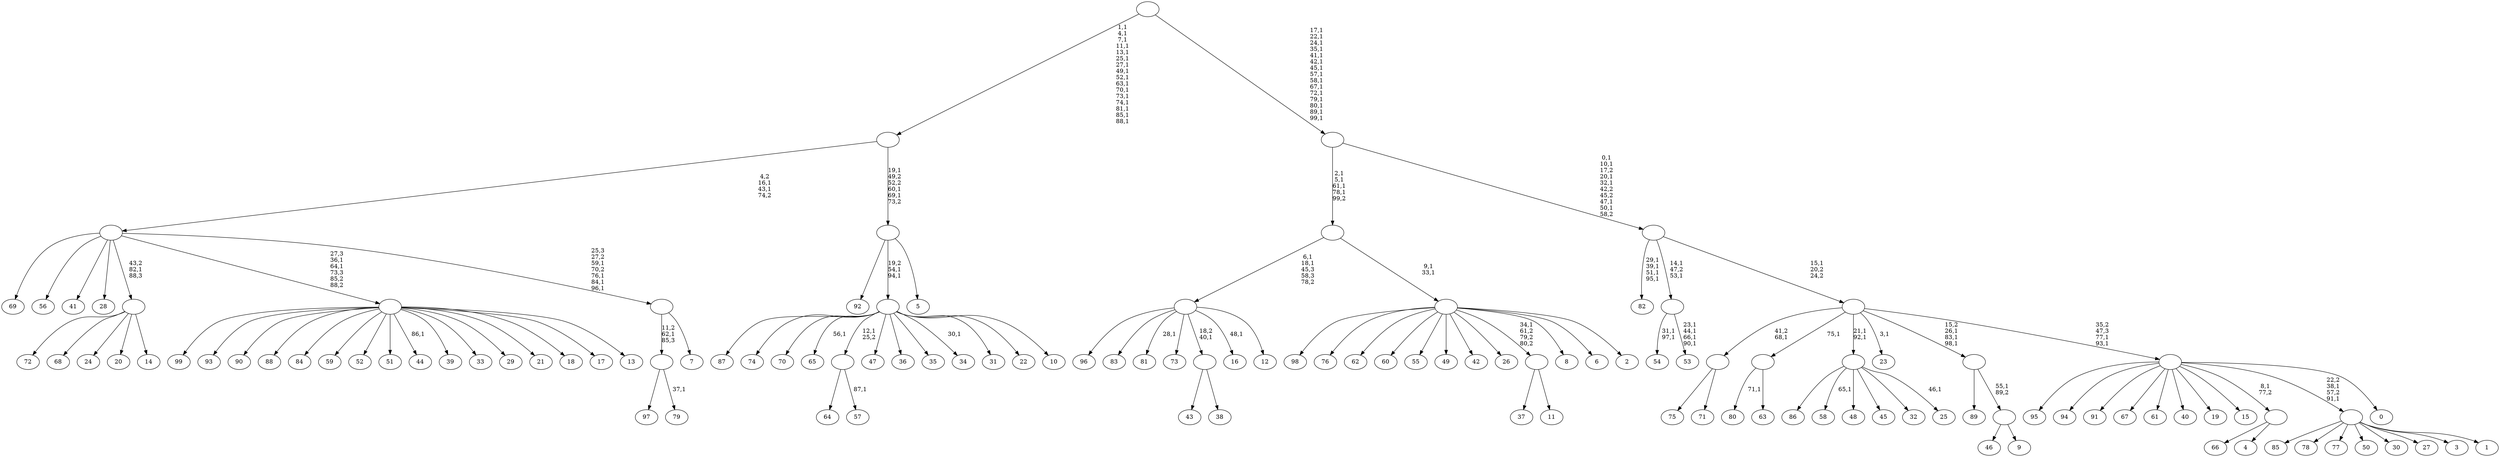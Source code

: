 digraph T {
	200 [label="99"]
	199 [label="98"]
	198 [label="97"]
	197 [label="96"]
	196 [label="95"]
	195 [label="94"]
	194 [label="93"]
	193 [label="92"]
	192 [label="91"]
	191 [label="90"]
	190 [label="89"]
	189 [label="88"]
	188 [label="87"]
	187 [label="86"]
	186 [label="85"]
	185 [label="84"]
	184 [label="83"]
	183 [label="82"]
	178 [label="81"]
	176 [label="80"]
	174 [label="79"]
	172 [label=""]
	171 [label="78"]
	170 [label="77"]
	169 [label="76"]
	168 [label="75"]
	167 [label="74"]
	166 [label="73"]
	165 [label="72"]
	164 [label="71"]
	163 [label=""]
	162 [label="70"]
	161 [label="69"]
	160 [label="68"]
	159 [label="67"]
	158 [label="66"]
	157 [label="65"]
	155 [label="64"]
	154 [label="63"]
	153 [label=""]
	152 [label="62"]
	151 [label="61"]
	150 [label="60"]
	149 [label="59"]
	148 [label="58"]
	146 [label="57"]
	144 [label=""]
	143 [label="56"]
	142 [label="55"]
	141 [label="54"]
	138 [label="53"]
	133 [label=""]
	131 [label="52"]
	130 [label="51"]
	129 [label="50"]
	128 [label="49"]
	127 [label="48"]
	126 [label="47"]
	125 [label="46"]
	124 [label="45"]
	123 [label="44"]
	121 [label="43"]
	120 [label="42"]
	119 [label="41"]
	118 [label="40"]
	117 [label="39"]
	116 [label="38"]
	115 [label=""]
	114 [label="37"]
	113 [label="36"]
	112 [label="35"]
	111 [label="34"]
	109 [label="33"]
	108 [label="32"]
	107 [label="31"]
	106 [label="30"]
	105 [label="29"]
	104 [label="28"]
	103 [label="27"]
	102 [label="26"]
	101 [label="25"]
	99 [label=""]
	97 [label="24"]
	96 [label="23"]
	94 [label="22"]
	93 [label="21"]
	92 [label="20"]
	91 [label="19"]
	90 [label="18"]
	89 [label="17"]
	88 [label="16"]
	86 [label="15"]
	85 [label="14"]
	84 [label=""]
	83 [label="13"]
	82 [label=""]
	80 [label="12"]
	79 [label=""]
	77 [label="11"]
	76 [label=""]
	75 [label="10"]
	74 [label=""]
	72 [label="9"]
	71 [label=""]
	70 [label=""]
	67 [label="8"]
	66 [label="7"]
	65 [label=""]
	61 [label=""]
	59 [label="6"]
	58 [label="5"]
	57 [label=""]
	54 [label=""]
	38 [label="4"]
	37 [label=""]
	36 [label="3"]
	35 [label="2"]
	34 [label=""]
	32 [label=""]
	28 [label="1"]
	27 [label=""]
	25 [label="0"]
	24 [label=""]
	22 [label=""]
	21 [label=""]
	15 [label=""]
	0 [label=""]
	172 -> 174 [label="37,1"]
	172 -> 198 [label=""]
	163 -> 168 [label=""]
	163 -> 164 [label=""]
	153 -> 176 [label="71,1"]
	153 -> 154 [label=""]
	144 -> 146 [label="87,1"]
	144 -> 155 [label=""]
	133 -> 138 [label="23,1\n44,1\n66,1\n90,1"]
	133 -> 141 [label="31,1\n97,1"]
	115 -> 121 [label=""]
	115 -> 116 [label=""]
	99 -> 101 [label="46,1"]
	99 -> 148 [label="65,1"]
	99 -> 187 [label=""]
	99 -> 127 [label=""]
	99 -> 124 [label=""]
	99 -> 108 [label=""]
	84 -> 165 [label=""]
	84 -> 160 [label=""]
	84 -> 97 [label=""]
	84 -> 92 [label=""]
	84 -> 85 [label=""]
	82 -> 123 [label="86,1"]
	82 -> 200 [label=""]
	82 -> 194 [label=""]
	82 -> 191 [label=""]
	82 -> 189 [label=""]
	82 -> 185 [label=""]
	82 -> 149 [label=""]
	82 -> 131 [label=""]
	82 -> 130 [label=""]
	82 -> 117 [label=""]
	82 -> 109 [label=""]
	82 -> 105 [label=""]
	82 -> 93 [label=""]
	82 -> 90 [label=""]
	82 -> 89 [label=""]
	82 -> 83 [label=""]
	79 -> 88 [label="48,1"]
	79 -> 178 [label="28,1"]
	79 -> 197 [label=""]
	79 -> 184 [label=""]
	79 -> 166 [label=""]
	79 -> 115 [label="18,2\n40,1"]
	79 -> 80 [label=""]
	76 -> 114 [label=""]
	76 -> 77 [label=""]
	74 -> 111 [label="30,1"]
	74 -> 157 [label="56,1"]
	74 -> 188 [label=""]
	74 -> 167 [label=""]
	74 -> 162 [label=""]
	74 -> 144 [label="12,1\n25,2"]
	74 -> 126 [label=""]
	74 -> 113 [label=""]
	74 -> 112 [label=""]
	74 -> 107 [label=""]
	74 -> 94 [label=""]
	74 -> 75 [label=""]
	71 -> 125 [label=""]
	71 -> 72 [label=""]
	70 -> 190 [label=""]
	70 -> 71 [label="55,1\n89,2"]
	65 -> 172 [label="11,2\n62,1\n85,3"]
	65 -> 66 [label=""]
	61 -> 65 [label="25,3\n27,2\n59,1\n70,2\n76,1\n84,1\n96,1"]
	61 -> 82 [label="27,3\n36,1\n64,1\n73,3\n85,2\n88,2"]
	61 -> 161 [label=""]
	61 -> 143 [label=""]
	61 -> 119 [label=""]
	61 -> 104 [label=""]
	61 -> 84 [label="43,2\n82,1\n88,3"]
	57 -> 74 [label="19,2\n54,1\n94,1"]
	57 -> 193 [label=""]
	57 -> 58 [label=""]
	54 -> 57 [label="19,1\n49,2\n52,2\n60,1\n69,1\n73,2"]
	54 -> 61 [label="4,2\n16,1\n43,1\n74,2"]
	37 -> 158 [label=""]
	37 -> 38 [label=""]
	34 -> 199 [label=""]
	34 -> 169 [label=""]
	34 -> 152 [label=""]
	34 -> 150 [label=""]
	34 -> 142 [label=""]
	34 -> 128 [label=""]
	34 -> 120 [label=""]
	34 -> 102 [label=""]
	34 -> 76 [label="34,1\n61,2\n79,2\n80,2"]
	34 -> 67 [label=""]
	34 -> 59 [label=""]
	34 -> 35 [label=""]
	32 -> 34 [label="9,1\n33,1"]
	32 -> 79 [label="6,1\n18,1\n45,3\n58,3\n78,2"]
	27 -> 186 [label=""]
	27 -> 171 [label=""]
	27 -> 170 [label=""]
	27 -> 129 [label=""]
	27 -> 106 [label=""]
	27 -> 103 [label=""]
	27 -> 36 [label=""]
	27 -> 28 [label=""]
	24 -> 27 [label="22,2\n38,1\n57,2\n91,1"]
	24 -> 196 [label=""]
	24 -> 195 [label=""]
	24 -> 192 [label=""]
	24 -> 159 [label=""]
	24 -> 151 [label=""]
	24 -> 118 [label=""]
	24 -> 91 [label=""]
	24 -> 86 [label=""]
	24 -> 37 [label="8,1\n77,2"]
	24 -> 25 [label=""]
	22 -> 24 [label="35,2\n47,3\n77,1\n93,1"]
	22 -> 70 [label="15,2\n26,1\n83,1\n98,1"]
	22 -> 96 [label="3,1"]
	22 -> 99 [label="21,1\n92,1"]
	22 -> 163 [label="41,2\n68,1"]
	22 -> 153 [label="75,1"]
	21 -> 133 [label="14,1\n47,2\n53,1"]
	21 -> 183 [label="29,1\n39,1\n51,1\n95,1"]
	21 -> 22 [label="15,1\n20,2\n24,2"]
	15 -> 21 [label="0,1\n10,1\n17,2\n20,1\n32,1\n42,2\n45,2\n47,1\n50,1\n58,2"]
	15 -> 32 [label="2,1\n5,1\n61,1\n78,1\n99,2"]
	0 -> 15 [label="17,1\n22,1\n24,1\n35,1\n41,1\n42,1\n45,1\n57,1\n58,1\n67,1\n72,1\n79,1\n80,1\n89,1\n99,1"]
	0 -> 54 [label="1,1\n4,1\n7,1\n11,1\n13,1\n25,1\n27,1\n49,1\n52,1\n63,1\n70,1\n73,1\n74,1\n81,1\n85,1\n88,1"]
}
